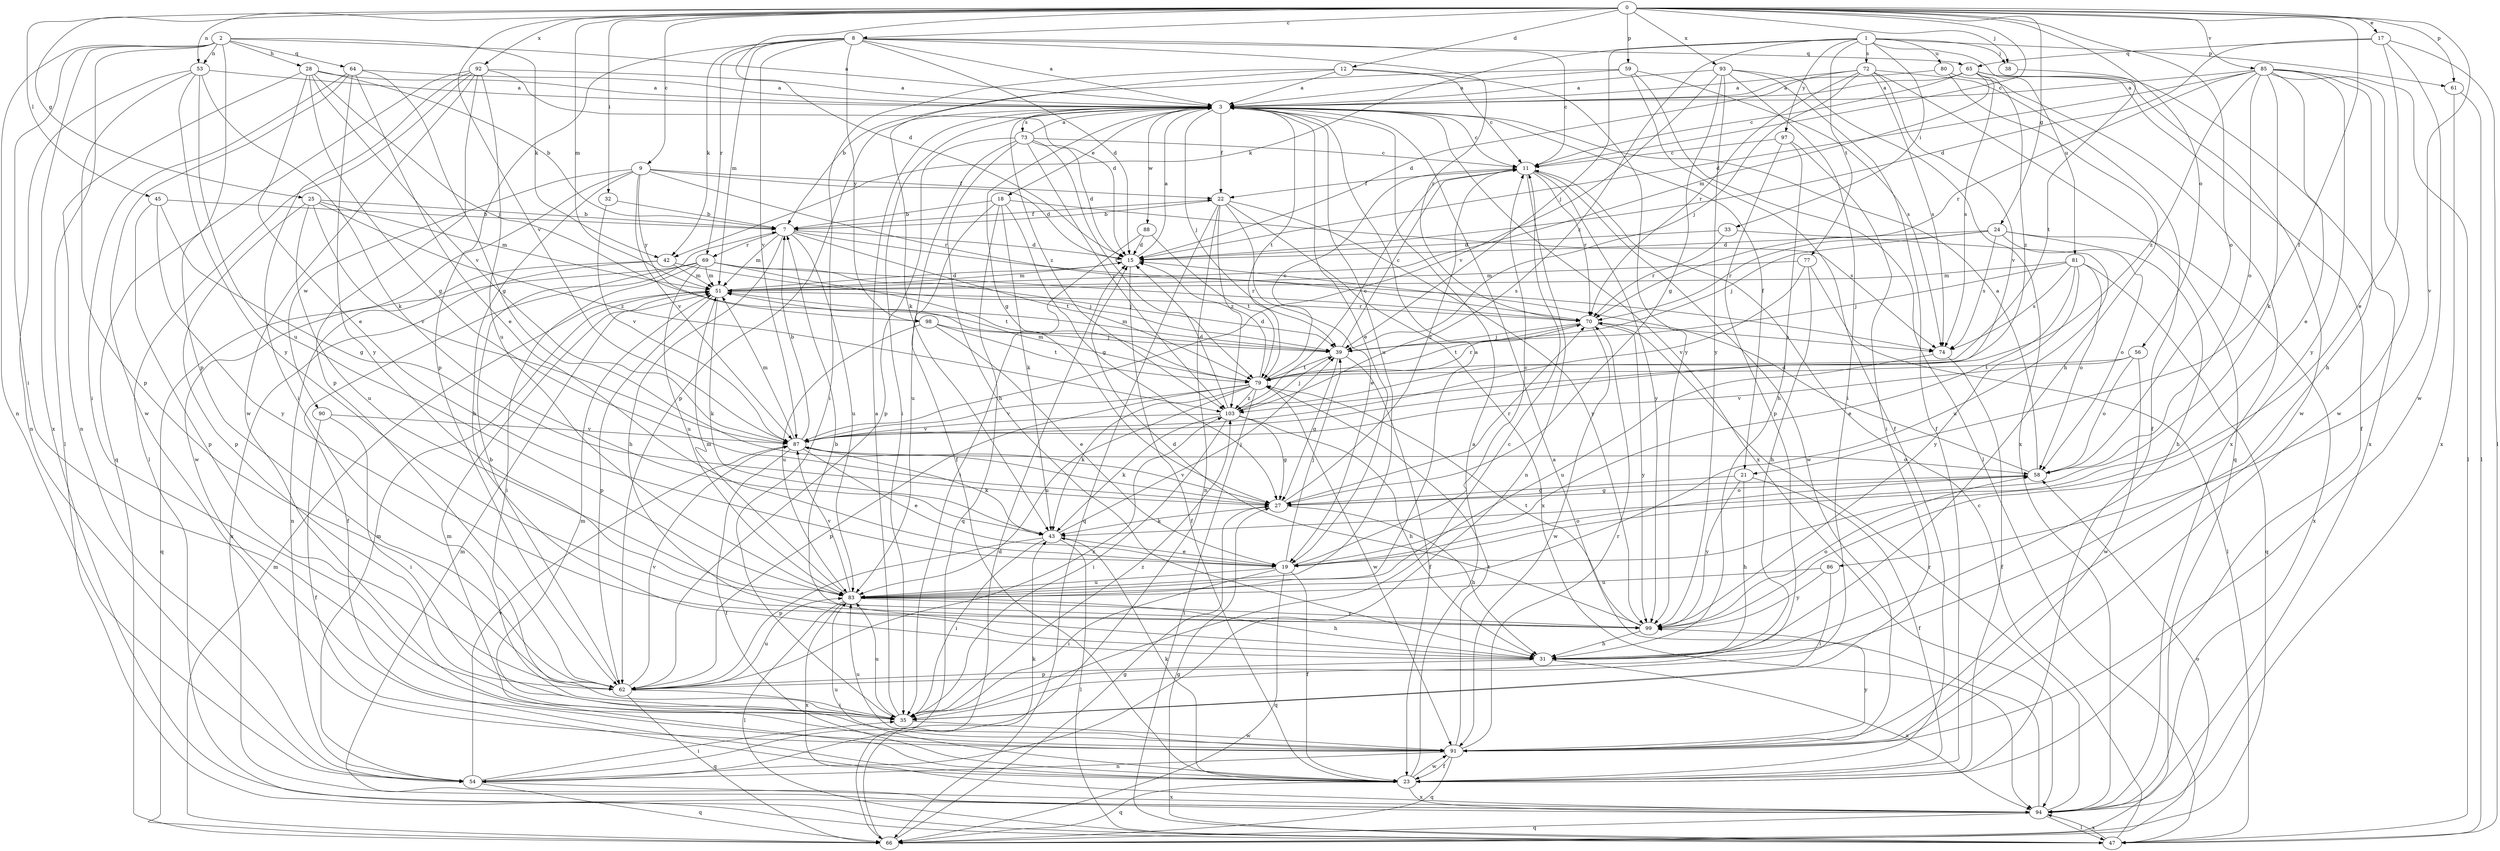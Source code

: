 strict digraph  {
0;
1;
2;
3;
7;
8;
9;
11;
12;
15;
17;
18;
19;
21;
22;
23;
24;
25;
27;
28;
31;
32;
33;
35;
38;
39;
42;
43;
45;
47;
51;
53;
54;
56;
58;
59;
61;
62;
64;
65;
66;
69;
70;
72;
73;
74;
77;
79;
80;
81;
83;
85;
86;
87;
88;
90;
91;
92;
93;
94;
97;
98;
99;
103;
0 -> 8  [label=c];
0 -> 9  [label=c];
0 -> 11  [label=c];
0 -> 12  [label=d];
0 -> 15  [label=d];
0 -> 17  [label=e];
0 -> 21  [label=f];
0 -> 24  [label=g];
0 -> 25  [label=g];
0 -> 32  [label=i];
0 -> 38  [label=j];
0 -> 45  [label=l];
0 -> 51  [label=m];
0 -> 53  [label=n];
0 -> 56  [label=o];
0 -> 58  [label=o];
0 -> 59  [label=p];
0 -> 61  [label=p];
0 -> 85  [label=v];
0 -> 86  [label=v];
0 -> 87  [label=v];
0 -> 92  [label=x];
0 -> 93  [label=x];
1 -> 33  [label=i];
1 -> 38  [label=j];
1 -> 39  [label=j];
1 -> 42  [label=k];
1 -> 61  [label=p];
1 -> 72  [label=s];
1 -> 77  [label=t];
1 -> 80  [label=u];
1 -> 81  [label=u];
1 -> 97  [label=y];
1 -> 103  [label=z];
2 -> 3  [label=a];
2 -> 28  [label=h];
2 -> 35  [label=i];
2 -> 42  [label=k];
2 -> 47  [label=l];
2 -> 53  [label=n];
2 -> 54  [label=n];
2 -> 62  [label=p];
2 -> 64  [label=q];
2 -> 94  [label=x];
3 -> 11  [label=c];
3 -> 18  [label=e];
3 -> 19  [label=e];
3 -> 21  [label=f];
3 -> 22  [label=f];
3 -> 27  [label=g];
3 -> 35  [label=i];
3 -> 39  [label=j];
3 -> 62  [label=p];
3 -> 73  [label=s];
3 -> 79  [label=t];
3 -> 83  [label=u];
3 -> 88  [label=w];
3 -> 94  [label=x];
3 -> 103  [label=z];
7 -> 15  [label=d];
7 -> 22  [label=f];
7 -> 31  [label=h];
7 -> 51  [label=m];
7 -> 69  [label=r];
7 -> 74  [label=s];
7 -> 79  [label=t];
7 -> 83  [label=u];
8 -> 3  [label=a];
8 -> 11  [label=c];
8 -> 15  [label=d];
8 -> 42  [label=k];
8 -> 51  [label=m];
8 -> 62  [label=p];
8 -> 65  [label=q];
8 -> 69  [label=r];
8 -> 70  [label=r];
8 -> 87  [label=v];
8 -> 98  [label=y];
9 -> 15  [label=d];
9 -> 22  [label=f];
9 -> 31  [label=h];
9 -> 70  [label=r];
9 -> 87  [label=v];
9 -> 90  [label=w];
9 -> 91  [label=w];
9 -> 98  [label=y];
11 -> 22  [label=f];
11 -> 54  [label=n];
11 -> 70  [label=r];
11 -> 91  [label=w];
11 -> 99  [label=y];
12 -> 3  [label=a];
12 -> 11  [label=c];
12 -> 35  [label=i];
12 -> 43  [label=k];
12 -> 99  [label=y];
15 -> 3  [label=a];
15 -> 23  [label=f];
15 -> 51  [label=m];
17 -> 15  [label=d];
17 -> 19  [label=e];
17 -> 47  [label=l];
17 -> 65  [label=q];
17 -> 91  [label=w];
18 -> 7  [label=b];
18 -> 27  [label=g];
18 -> 43  [label=k];
18 -> 66  [label=q];
18 -> 74  [label=s];
18 -> 83  [label=u];
19 -> 11  [label=c];
19 -> 23  [label=f];
19 -> 35  [label=i];
19 -> 39  [label=j];
19 -> 58  [label=o];
19 -> 66  [label=q];
19 -> 83  [label=u];
21 -> 23  [label=f];
21 -> 27  [label=g];
21 -> 31  [label=h];
21 -> 99  [label=y];
22 -> 7  [label=b];
22 -> 19  [label=e];
22 -> 54  [label=n];
22 -> 66  [label=q];
22 -> 94  [label=x];
22 -> 99  [label=y];
22 -> 103  [label=z];
23 -> 3  [label=a];
23 -> 43  [label=k];
23 -> 51  [label=m];
23 -> 66  [label=q];
23 -> 83  [label=u];
23 -> 91  [label=w];
23 -> 94  [label=x];
24 -> 15  [label=d];
24 -> 31  [label=h];
24 -> 39  [label=j];
24 -> 58  [label=o];
24 -> 70  [label=r];
24 -> 74  [label=s];
24 -> 94  [label=x];
25 -> 7  [label=b];
25 -> 51  [label=m];
25 -> 62  [label=p];
25 -> 83  [label=u];
25 -> 87  [label=v];
25 -> 103  [label=z];
27 -> 11  [label=c];
27 -> 31  [label=h];
27 -> 43  [label=k];
27 -> 58  [label=o];
27 -> 70  [label=r];
27 -> 87  [label=v];
28 -> 3  [label=a];
28 -> 7  [label=b];
28 -> 19  [label=e];
28 -> 27  [label=g];
28 -> 39  [label=j];
28 -> 54  [label=n];
28 -> 87  [label=v];
31 -> 7  [label=b];
31 -> 62  [label=p];
31 -> 94  [label=x];
32 -> 7  [label=b];
32 -> 87  [label=v];
33 -> 15  [label=d];
33 -> 70  [label=r];
33 -> 83  [label=u];
35 -> 3  [label=a];
35 -> 11  [label=c];
35 -> 83  [label=u];
35 -> 91  [label=w];
35 -> 103  [label=z];
38 -> 79  [label=t];
39 -> 11  [label=c];
39 -> 23  [label=f];
39 -> 27  [label=g];
39 -> 51  [label=m];
39 -> 79  [label=t];
42 -> 39  [label=j];
42 -> 51  [label=m];
42 -> 54  [label=n];
42 -> 94  [label=x];
43 -> 19  [label=e];
43 -> 35  [label=i];
43 -> 39  [label=j];
43 -> 47  [label=l];
43 -> 62  [label=p];
45 -> 7  [label=b];
45 -> 27  [label=g];
45 -> 62  [label=p];
45 -> 99  [label=y];
47 -> 11  [label=c];
47 -> 27  [label=g];
47 -> 94  [label=x];
51 -> 15  [label=d];
51 -> 43  [label=k];
51 -> 62  [label=p];
51 -> 70  [label=r];
53 -> 3  [label=a];
53 -> 43  [label=k];
53 -> 54  [label=n];
53 -> 62  [label=p];
53 -> 83  [label=u];
53 -> 99  [label=y];
54 -> 35  [label=i];
54 -> 43  [label=k];
54 -> 51  [label=m];
54 -> 66  [label=q];
54 -> 87  [label=v];
54 -> 94  [label=x];
56 -> 58  [label=o];
56 -> 79  [label=t];
56 -> 87  [label=v];
56 -> 91  [label=w];
58 -> 3  [label=a];
58 -> 15  [label=d];
58 -> 27  [label=g];
59 -> 3  [label=a];
59 -> 7  [label=b];
59 -> 23  [label=f];
59 -> 47  [label=l];
59 -> 74  [label=s];
61 -> 47  [label=l];
61 -> 94  [label=x];
62 -> 7  [label=b];
62 -> 35  [label=i];
62 -> 66  [label=q];
62 -> 83  [label=u];
62 -> 87  [label=v];
62 -> 103  [label=z];
64 -> 3  [label=a];
64 -> 19  [label=e];
64 -> 27  [label=g];
64 -> 35  [label=i];
64 -> 91  [label=w];
64 -> 99  [label=y];
65 -> 3  [label=a];
65 -> 11  [label=c];
65 -> 23  [label=f];
65 -> 51  [label=m];
65 -> 74  [label=s];
65 -> 91  [label=w];
65 -> 94  [label=x];
65 -> 103  [label=z];
66 -> 15  [label=d];
66 -> 27  [label=g];
66 -> 51  [label=m];
66 -> 58  [label=o];
69 -> 23  [label=f];
69 -> 35  [label=i];
69 -> 39  [label=j];
69 -> 51  [label=m];
69 -> 66  [label=q];
69 -> 70  [label=r];
69 -> 79  [label=t];
69 -> 83  [label=u];
70 -> 39  [label=j];
70 -> 74  [label=s];
70 -> 79  [label=t];
70 -> 91  [label=w];
70 -> 99  [label=y];
72 -> 3  [label=a];
72 -> 15  [label=d];
72 -> 23  [label=f];
72 -> 39  [label=j];
72 -> 66  [label=q];
72 -> 70  [label=r];
72 -> 74  [label=s];
72 -> 87  [label=v];
73 -> 3  [label=a];
73 -> 11  [label=c];
73 -> 15  [label=d];
73 -> 23  [label=f];
73 -> 31  [label=h];
73 -> 62  [label=p];
73 -> 79  [label=t];
73 -> 103  [label=z];
74 -> 23  [label=f];
74 -> 83  [label=u];
77 -> 31  [label=h];
77 -> 47  [label=l];
77 -> 51  [label=m];
77 -> 87  [label=v];
79 -> 11  [label=c];
79 -> 15  [label=d];
79 -> 43  [label=k];
79 -> 47  [label=l];
79 -> 51  [label=m];
79 -> 62  [label=p];
79 -> 70  [label=r];
79 -> 83  [label=u];
79 -> 87  [label=v];
79 -> 91  [label=w];
79 -> 103  [label=z];
80 -> 3  [label=a];
80 -> 31  [label=h];
80 -> 94  [label=x];
81 -> 19  [label=e];
81 -> 39  [label=j];
81 -> 51  [label=m];
81 -> 58  [label=o];
81 -> 66  [label=q];
81 -> 74  [label=s];
81 -> 99  [label=y];
83 -> 3  [label=a];
83 -> 31  [label=h];
83 -> 47  [label=l];
83 -> 51  [label=m];
83 -> 87  [label=v];
83 -> 94  [label=x];
83 -> 99  [label=y];
85 -> 3  [label=a];
85 -> 15  [label=d];
85 -> 19  [label=e];
85 -> 31  [label=h];
85 -> 43  [label=k];
85 -> 47  [label=l];
85 -> 58  [label=o];
85 -> 70  [label=r];
85 -> 91  [label=w];
85 -> 99  [label=y];
85 -> 103  [label=z];
86 -> 35  [label=i];
86 -> 83  [label=u];
86 -> 99  [label=y];
87 -> 7  [label=b];
87 -> 19  [label=e];
87 -> 23  [label=f];
87 -> 43  [label=k];
87 -> 51  [label=m];
87 -> 58  [label=o];
88 -> 15  [label=d];
88 -> 35  [label=i];
88 -> 79  [label=t];
90 -> 23  [label=f];
90 -> 35  [label=i];
90 -> 87  [label=v];
91 -> 23  [label=f];
91 -> 51  [label=m];
91 -> 54  [label=n];
91 -> 66  [label=q];
91 -> 70  [label=r];
91 -> 79  [label=t];
91 -> 83  [label=u];
91 -> 99  [label=y];
92 -> 3  [label=a];
92 -> 15  [label=d];
92 -> 35  [label=i];
92 -> 47  [label=l];
92 -> 62  [label=p];
92 -> 66  [label=q];
92 -> 83  [label=u];
92 -> 91  [label=w];
93 -> 3  [label=a];
93 -> 23  [label=f];
93 -> 27  [label=g];
93 -> 35  [label=i];
93 -> 87  [label=v];
93 -> 94  [label=x];
93 -> 99  [label=y];
94 -> 3  [label=a];
94 -> 47  [label=l];
94 -> 51  [label=m];
94 -> 66  [label=q];
94 -> 70  [label=r];
97 -> 11  [label=c];
97 -> 31  [label=h];
97 -> 35  [label=i];
97 -> 62  [label=p];
98 -> 19  [label=e];
98 -> 39  [label=j];
98 -> 79  [label=t];
98 -> 83  [label=u];
99 -> 15  [label=d];
99 -> 31  [label=h];
99 -> 58  [label=o];
99 -> 79  [label=t];
103 -> 11  [label=c];
103 -> 15  [label=d];
103 -> 27  [label=g];
103 -> 31  [label=h];
103 -> 35  [label=i];
103 -> 39  [label=j];
103 -> 43  [label=k];
103 -> 87  [label=v];
}
